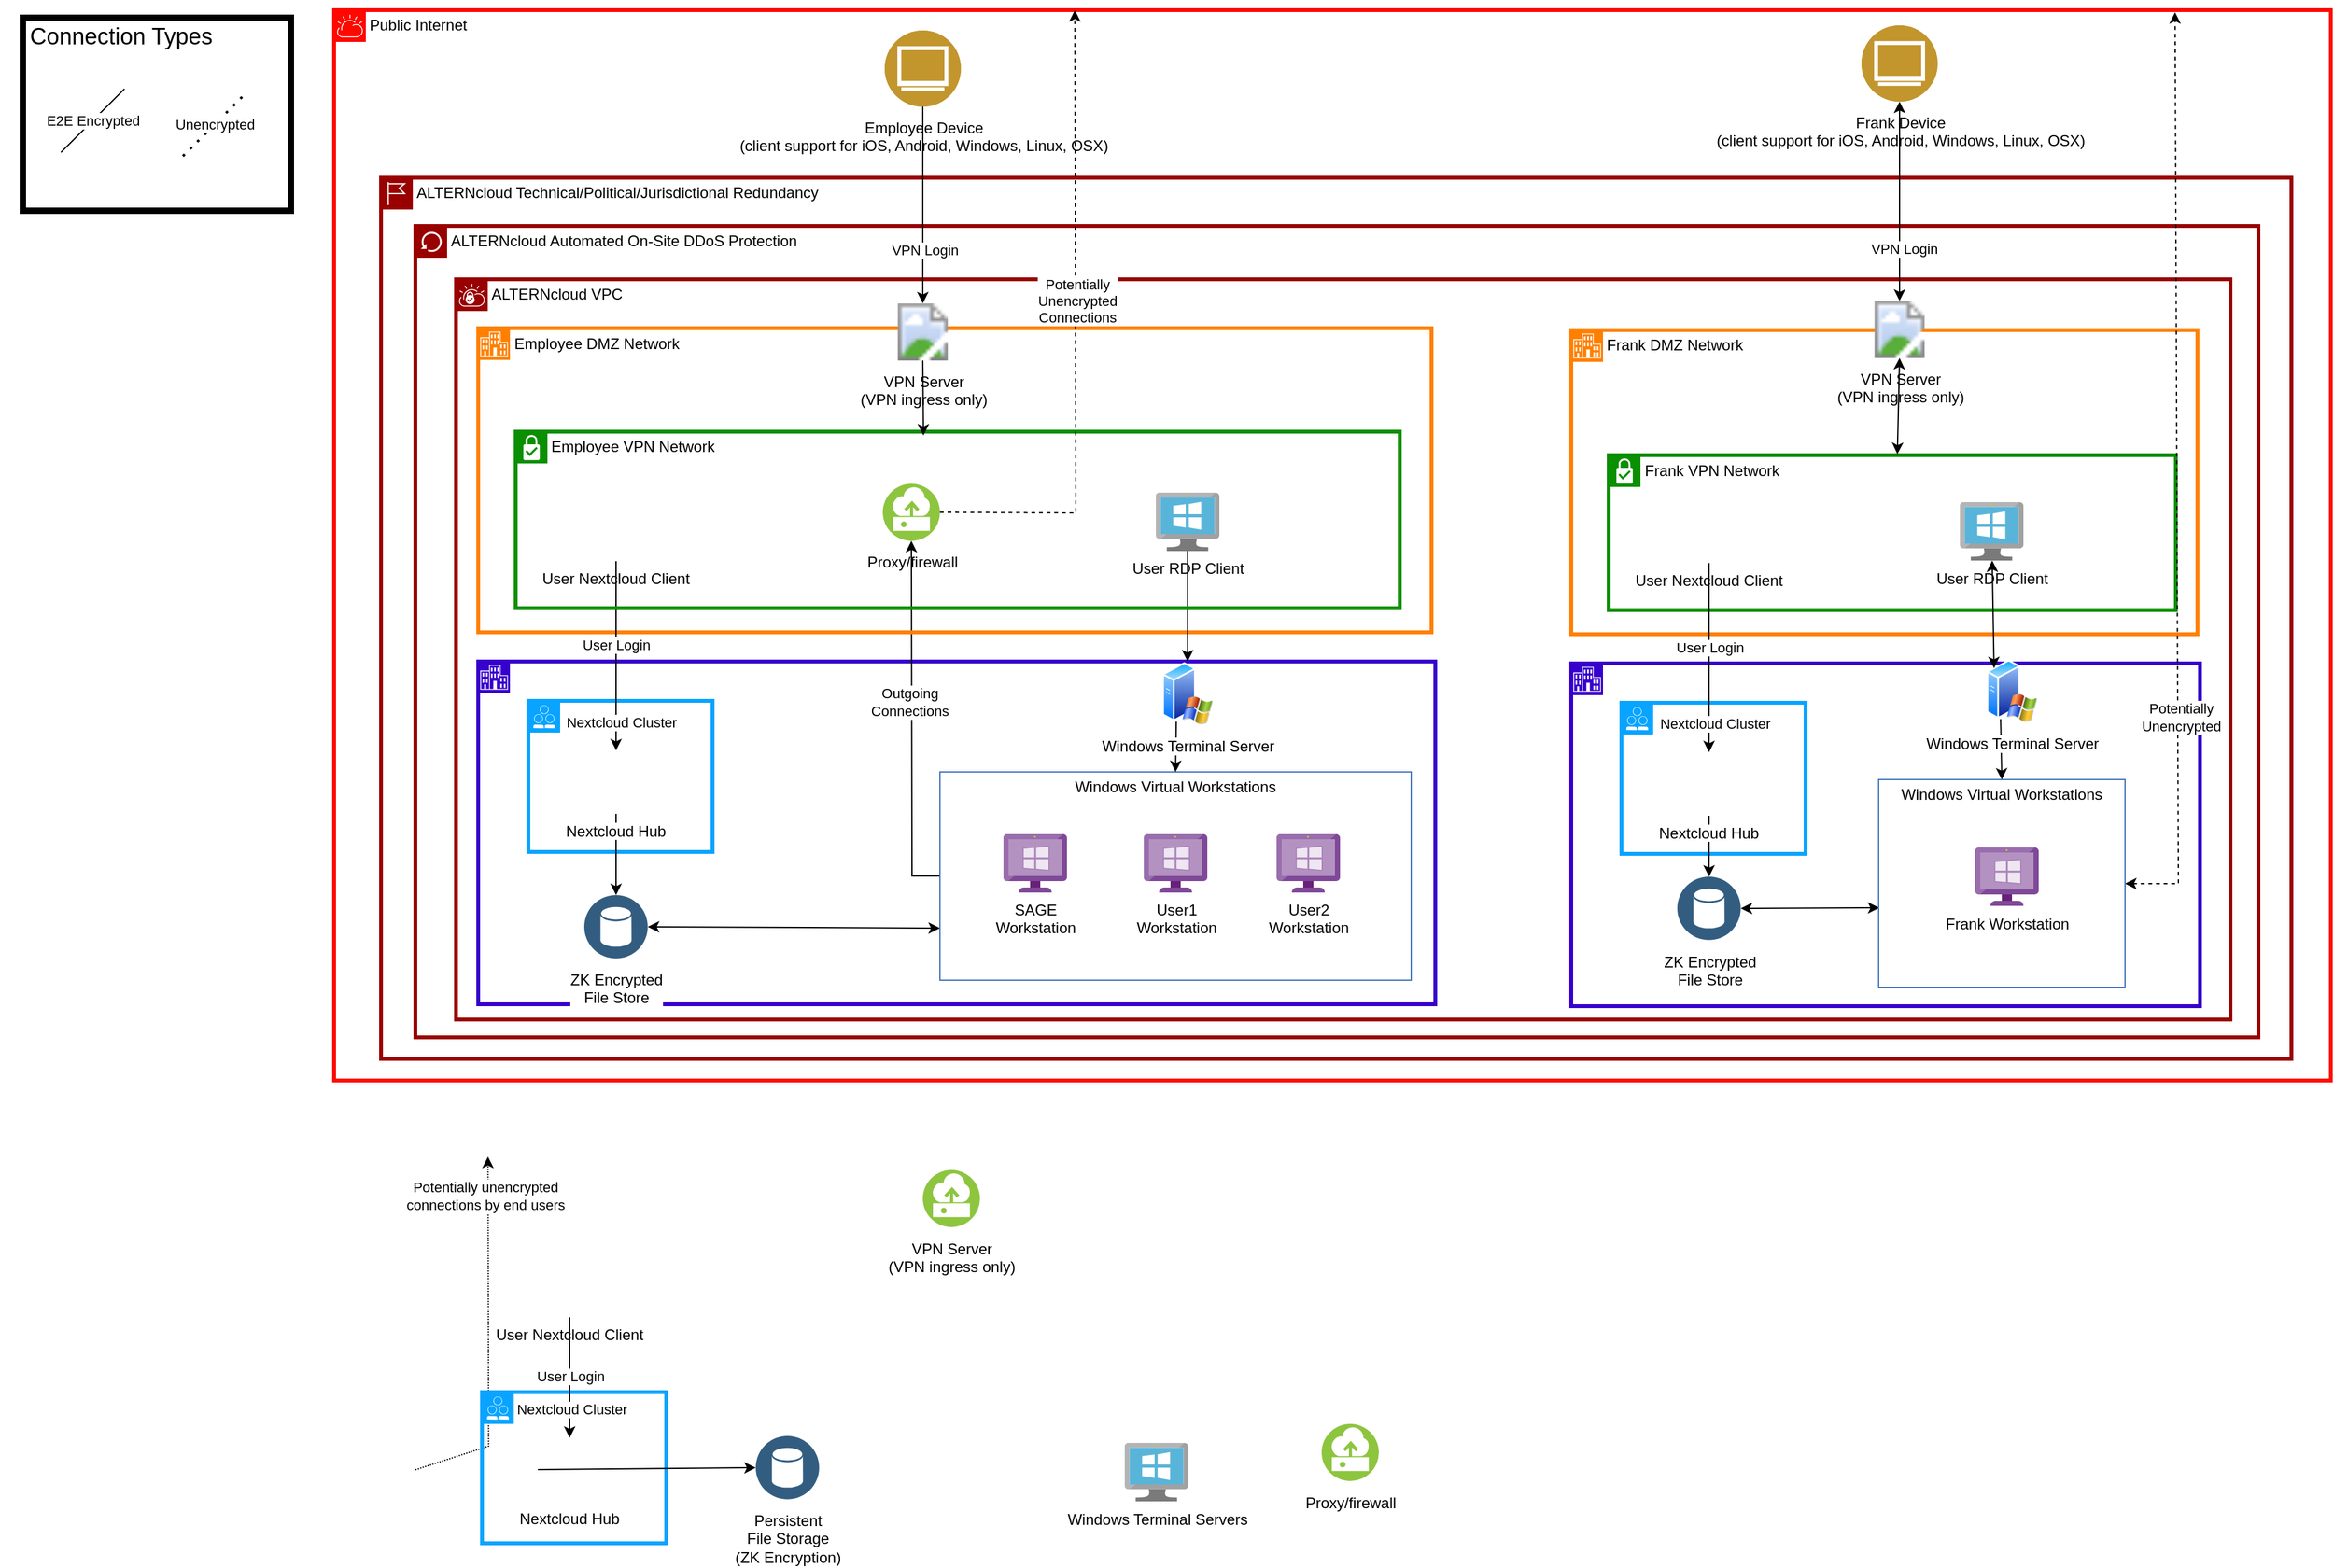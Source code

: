 <mxfile>
    <diagram name="Page-1" id="n5Qb5iA8dRXw3r0Tk5m8">
        <mxGraphModel dx="2808" dy="1309" grid="0" gridSize="10" guides="1" tooltips="1" connect="1" arrows="1" fold="1" page="0" pageScale="1" pageWidth="850" pageHeight="1100" math="0" shadow="0">
            <root>
                <mxCell id="0"/>
                <mxCell id="1" parent="0"/>
                <mxCell id="120" value="Frank DMZ Network" style="shape=mxgraph.ibm.box;prType=enterprise;fontStyle=0;verticalAlign=top;align=left;spacingLeft=32;spacingTop=4;fillColor=none;rounded=0;whiteSpace=wrap;html=1;strokeColor=#FF8000;strokeWidth=3;dashed=0;container=1;spacing=-4;collapsible=0;expand=0;recursiveResize=0;" vertex="1" parent="1">
                    <mxGeometry x="-180" y="44" width="493" height="239.5" as="geometry"/>
                </mxCell>
                <mxCell id="121" value="User Nextcloud Client" style="shape=image;verticalLabelPosition=bottom;labelBackgroundColor=default;verticalAlign=top;aspect=fixed;imageAspect=0;image=https://static-00.iconduck.com/assets.00/nextcloud-icon-512x512-quluhp24.png;" vertex="1" parent="120">
                    <mxGeometry x="83.5" y="133.5" width="50" height="50" as="geometry"/>
                </mxCell>
                <mxCell id="123" value="User RDP Client&lt;br&gt;" style="sketch=0;aspect=fixed;html=1;points=[];align=center;image;fontSize=12;image=img/lib/mscae/VirtualMachineWindows.svg;" vertex="1" parent="120">
                    <mxGeometry x="306" y="135.5" width="50" height="46" as="geometry"/>
                </mxCell>
                <mxCell id="Xi0OJc3CzYUvT2jzZGl6-115" value="Public Internet" style="shape=mxgraph.ibm.box;prType=cloud;fontStyle=0;verticalAlign=top;align=left;spacingLeft=32;spacingTop=4;fillColor=none;rounded=0;whiteSpace=wrap;html=1;strokeColor=#FF0800;strokeWidth=3;dashed=0;container=1;spacing=-4;collapsible=0;expand=0;recursiveResize=0;" parent="1" vertex="1">
                    <mxGeometry x="-1154" y="-208" width="1572" height="843" as="geometry"/>
                </mxCell>
                <mxCell id="Xi0OJc3CzYUvT2jzZGl6-119" value="" style="group" parent="Xi0OJc3CzYUvT2jzZGl6-115" vertex="1" connectable="0">
                    <mxGeometry x="433.5" y="16" width="60" height="60" as="geometry"/>
                </mxCell>
                <mxCell id="Zk3EBVXWUtb9SHXZOmo2-37" value="&lt;font&gt;Employee&amp;nbsp;Device&lt;br&gt;(client support for iOS, Android, Windows, Linux, OSX)&lt;br&gt;&lt;/font&gt;" style="image;aspect=fixed;perimeter=ellipsePerimeter;html=1;align=center;shadow=0;dashed=0;fontColor=default;labelBackgroundColor=none;fontSize=12;spacingTop=3;image=img/lib/ibm/users/device.svg;" parent="Xi0OJc3CzYUvT2jzZGl6-119" vertex="1">
                    <mxGeometry width="60" height="60" as="geometry"/>
                </mxCell>
                <mxCell id="72" value="" style="aspect=fixed;perimeter=ellipsePerimeter;html=1;align=center;shadow=0;dashed=0;fontColor=default;labelBackgroundColor=none;fontSize=12;spacingTop=3;image;image=img/lib/ibm/users/browser.svg;" parent="Xi0OJc3CzYUvT2jzZGl6-119" vertex="1">
                    <mxGeometry width="60" height="60" as="geometry"/>
                </mxCell>
                <mxCell id="135" value="" style="group" vertex="1" connectable="0" parent="Xi0OJc3CzYUvT2jzZGl6-115">
                    <mxGeometry x="1202.5" y="12" width="60" height="60" as="geometry"/>
                </mxCell>
                <mxCell id="136" value="&lt;font&gt;Frank Device&lt;br&gt;(client support for iOS, Android, Windows, Linux, OSX)&lt;br&gt;&lt;/font&gt;" style="image;aspect=fixed;perimeter=ellipsePerimeter;html=1;align=center;shadow=0;dashed=0;fontColor=default;labelBackgroundColor=none;fontSize=12;spacingTop=3;image=img/lib/ibm/users/device.svg;" vertex="1" parent="135">
                    <mxGeometry width="60" height="60" as="geometry"/>
                </mxCell>
                <mxCell id="137" value="" style="aspect=fixed;perimeter=ellipsePerimeter;html=1;align=center;shadow=0;dashed=0;fontColor=default;labelBackgroundColor=none;fontSize=12;spacingTop=3;image;image=img/lib/ibm/users/browser.svg;" vertex="1" parent="135">
                    <mxGeometry width="60" height="60" as="geometry"/>
                </mxCell>
                <mxCell id="Xi0OJc3CzYUvT2jzZGl6-113" value="ALTERNcloud Technical/Political/Jurisdictional Redundancy" style="shape=mxgraph.ibm.box;prType=region;fontStyle=0;verticalAlign=top;align=left;spacingLeft=32;spacingTop=4;fillColor=none;rounded=0;whiteSpace=wrap;html=1;strokeColor=#990000;strokeWidth=3;dashed=0;container=1;spacing=-4;collapsible=0;expand=0;recursiveResize=0;" parent="1" vertex="1">
                    <mxGeometry x="-1117" y="-76" width="1504" height="694" as="geometry"/>
                </mxCell>
                <mxCell id="Xi0OJc3CzYUvT2jzZGl6-114" value="ALTERNcloud Automated On-Site DDoS Protection" style="shape=mxgraph.ibm.box;prType=classic;fontStyle=0;verticalAlign=top;align=left;spacingLeft=32;spacingTop=4;fillColor=none;rounded=0;whiteSpace=wrap;html=1;strokeColor=#990000;strokeWidth=3;dashed=0;container=1;spacing=-4;collapsible=0;expand=0;recursiveResize=0;" parent="Xi0OJc3CzYUvT2jzZGl6-113" vertex="1">
                    <mxGeometry x="27" y="38" width="1451" height="639" as="geometry"/>
                </mxCell>
                <mxCell id="Xi0OJc3CzYUvT2jzZGl6-110" value="ALTERNcloud VPC" style="shape=mxgraph.ibm.box;prType=vpc;fontStyle=0;verticalAlign=top;align=left;spacingLeft=32;spacingTop=4;fillColor=none;rounded=0;whiteSpace=wrap;html=1;strokeColor=#990000;strokeWidth=3;dashed=0;container=1;spacing=-4;collapsible=0;expand=0;recursiveResize=0;" parent="1" vertex="1">
                    <mxGeometry x="-1058" y="4" width="1397" height="583" as="geometry"/>
                </mxCell>
                <mxCell id="95" value="Employee Internal Network" style="shape=mxgraph.ibm.box;prType=enterprise;fontStyle=0;verticalAlign=top;align=left;spacingLeft=32;spacingTop=4;fillColor=none;rounded=0;whiteSpace=wrap;html=1;strokeColor=#3700CC;strokeWidth=3;dashed=0;container=0;spacing=-4;collapsible=0;expand=0;recursiveResize=0;fontColor=#ffffff;" vertex="1" parent="Xi0OJc3CzYUvT2jzZGl6-110">
                    <mxGeometry x="17.5" y="301" width="753.5" height="270" as="geometry"/>
                </mxCell>
                <mxCell id="142" style="edgeStyle=none;html=1;exitX=0;exitY=0.5;exitDx=0;exitDy=0;entryX=0.5;entryY=1;entryDx=0;entryDy=0;rounded=0;" edge="1" parent="Xi0OJc3CzYUvT2jzZGl6-110" source="110" target="Zk3EBVXWUtb9SHXZOmo2-83">
                    <mxGeometry relative="1" as="geometry">
                        <Array as="points">
                            <mxPoint x="359" y="470"/>
                        </Array>
                    </mxGeometry>
                </mxCell>
                <mxCell id="143" value="Outgoing&lt;br&gt;Connections" style="edgeLabel;html=1;align=center;verticalAlign=middle;resizable=0;points=[];" vertex="1" connectable="0" parent="142">
                    <mxGeometry x="0.115" y="2" relative="1" as="geometry">
                        <mxPoint as="offset"/>
                    </mxGeometry>
                </mxCell>
                <mxCell id="146" style="edgeStyle=none;rounded=0;html=1;exitX=0;exitY=0.75;exitDx=0;exitDy=0;entryX=1;entryY=0.5;entryDx=0;entryDy=0;startArrow=classic;startFill=1;" edge="1" parent="Xi0OJc3CzYUvT2jzZGl6-110" source="110" target="21">
                    <mxGeometry relative="1" as="geometry"/>
                </mxCell>
                <mxCell id="110" value="Windows Virtual Workstations" style="fontStyle=0;verticalAlign=top;align=center;spacingTop=-2;fillColor=none;rounded=0;whiteSpace=wrap;html=1;strokeColor=#4376BB;strokeWidth=1;dashed=0;container=1;collapsible=0;expand=0;recursiveResize=0;" vertex="1" parent="Xi0OJc3CzYUvT2jzZGl6-110">
                    <mxGeometry x="381" y="388" width="371" height="164" as="geometry"/>
                </mxCell>
                <mxCell id="111" value="SAGE&lt;br&gt;Workstation" style="sketch=0;aspect=fixed;html=1;points=[];align=center;image;fontSize=12;image=img/lib/mscae/VM_Windows_Non_Azure.svg;strokeColor=#0F5FFF;fillColor=none;" vertex="1" parent="110">
                    <mxGeometry x="50" y="49" width="50" height="46" as="geometry"/>
                </mxCell>
                <mxCell id="113" value="User2&lt;br&gt;Workstation" style="sketch=0;aspect=fixed;html=1;points=[];align=center;image;fontSize=12;image=img/lib/mscae/VM_Windows_Non_Azure.svg;strokeColor=#0F5FFF;fillColor=none;" vertex="1" parent="110">
                    <mxGeometry x="265" y="49" width="50" height="46" as="geometry"/>
                </mxCell>
                <mxCell id="112" value="User1&lt;br&gt;Workstation" style="sketch=0;aspect=fixed;html=1;points=[];align=center;image;fontSize=12;image=img/lib/mscae/VM_Windows_Non_Azure.svg;strokeColor=#0F5FFF;fillColor=none;" vertex="1" parent="110">
                    <mxGeometry x="160.5" y="49" width="50" height="46" as="geometry"/>
                </mxCell>
                <mxCell id="Xi0OJc3CzYUvT2jzZGl6-96" value="Employee DMZ Network" style="shape=mxgraph.ibm.box;prType=enterprise;fontStyle=0;verticalAlign=top;align=left;spacingLeft=32;spacingTop=4;fillColor=none;rounded=0;whiteSpace=wrap;html=1;strokeColor=#FF8000;strokeWidth=3;dashed=0;container=1;spacing=-4;collapsible=0;expand=0;recursiveResize=0;" parent="Xi0OJc3CzYUvT2jzZGl6-110" vertex="1">
                    <mxGeometry x="17.5" y="38.5" width="750.5" height="239.5" as="geometry"/>
                </mxCell>
                <mxCell id="Zk3EBVXWUtb9SHXZOmo2-38" value="User Nextcloud Client" style="shape=image;verticalLabelPosition=bottom;labelBackgroundColor=default;verticalAlign=top;aspect=fixed;imageAspect=0;image=https://static-00.iconduck.com/assets.00/nextcloud-icon-512x512-quluhp24.png;" parent="Xi0OJc3CzYUvT2jzZGl6-96" vertex="1">
                    <mxGeometry x="83.5" y="133.5" width="50" height="50" as="geometry"/>
                </mxCell>
                <mxCell id="77" value="User RDP Client&lt;br&gt;" style="sketch=0;aspect=fixed;html=1;points=[];align=center;image;fontSize=12;image=img/lib/mscae/VirtualMachineWindows.svg;" vertex="1" parent="Xi0OJc3CzYUvT2jzZGl6-96">
                    <mxGeometry x="533.5" y="129.5" width="50" height="46" as="geometry"/>
                </mxCell>
                <mxCell id="Zk3EBVXWUtb9SHXZOmo2-83" value="&lt;font&gt;Proxy/firewall&lt;/font&gt;" style="image;aspect=fixed;perimeter=ellipsePerimeter;html=1;align=center;shadow=0;dashed=0;fontColor=default;labelBackgroundColor=none;fontSize=12;spacingTop=3;image=img/lib/ibm/vpc/Instance.svg;" parent="Xi0OJc3CzYUvT2jzZGl6-96" vertex="1">
                    <mxGeometry x="318.5" y="122.5" width="45" height="45" as="geometry"/>
                </mxCell>
                <mxCell id="114" style="edgeStyle=none;html=1;exitX=0.25;exitY=1;exitDx=0;exitDy=0;entryX=0.5;entryY=0;entryDx=0;entryDy=0;" edge="1" parent="Xi0OJc3CzYUvT2jzZGl6-110" source="91" target="110">
                    <mxGeometry relative="1" as="geometry"/>
                </mxCell>
                <mxCell id="91" value="Windows Terminal Server" style="aspect=fixed;perimeter=ellipsePerimeter;html=1;align=center;shadow=0;dashed=0;spacingTop=3;image;image=img/lib/active_directory/windows_server_2.svg;strokeColor=#0F5FFF;" vertex="1" parent="Xi0OJc3CzYUvT2jzZGl6-110">
                    <mxGeometry x="556" y="301" width="40" height="50" as="geometry"/>
                </mxCell>
                <mxCell id="Xi0OJc3CzYUvT2jzZGl6-99" value="" style="shape=mxgraph.ibm.box;prType=public;fontStyle=0;verticalAlign=top;align=left;spacingLeft=32;spacingTop=4;fillColor=none;rounded=0;whiteSpace=wrap;html=1;strokeColor=#08A4FF;strokeWidth=3;dashed=0;container=1;spacing=-4;collapsible=0;expand=0;recursiveResize=0;" parent="Xi0OJc3CzYUvT2jzZGl6-110" vertex="1">
                    <mxGeometry x="57" y="332" width="145" height="119" as="geometry"/>
                </mxCell>
                <mxCell id="21" value="&lt;font&gt;ZK Encrypted&lt;br&gt;File Store&lt;br&gt;&lt;/font&gt;" style="aspect=fixed;perimeter=ellipsePerimeter;html=1;align=center;shadow=0;dashed=0;fontColor=default;labelBackgroundColor=none;fontSize=12;spacingTop=3;image;image=img/lib/ibm/data/data_services.svg;" parent="Xi0OJc3CzYUvT2jzZGl6-110" vertex="1">
                    <mxGeometry x="101" y="485" width="50" height="50" as="geometry"/>
                </mxCell>
                <mxCell id="44" style="edgeStyle=none;html=1;exitX=0.5;exitY=1;exitDx=0;exitDy=0;fontSize=12;fontColor=#FFFFFF;rounded=0;entryX=0.5;entryY=0;entryDx=0;entryDy=0;" parent="Xi0OJc3CzYUvT2jzZGl6-110" source="Zk3EBVXWUtb9SHXZOmo2-63" target="21" edge="1">
                    <mxGeometry relative="1" as="geometry">
                        <mxPoint x="277" y="488" as="targetPoint"/>
                    </mxGeometry>
                </mxCell>
                <mxCell id="Zk3EBVXWUtb9SHXZOmo2-63" value="Nextcloud Hub" style="shape=image;verticalLabelPosition=bottom;labelBackgroundColor=default;verticalAlign=top;aspect=fixed;imageAspect=0;image=https://static-00.iconduck.com/assets.00/nextcloud-icon-512x512-quluhp24.png;" parent="Xi0OJc3CzYUvT2jzZGl6-110" vertex="1">
                    <mxGeometry x="101" y="371" width="50" height="50" as="geometry"/>
                </mxCell>
                <mxCell id="Zk3EBVXWUtb9SHXZOmo2-94" style="edgeStyle=orthogonalEdgeStyle;rounded=0;orthogonalLoop=1;jettySize=auto;html=1;exitX=0.5;exitY=1;exitDx=0;exitDy=0;entryX=0.5;entryY=0;entryDx=0;entryDy=0;" parent="Xi0OJc3CzYUvT2jzZGl6-110" source="Zk3EBVXWUtb9SHXZOmo2-38" target="Zk3EBVXWUtb9SHXZOmo2-63" edge="1">
                    <mxGeometry relative="1" as="geometry"/>
                </mxCell>
                <mxCell id="3-xjpAz8GASwxe2ccpQj-71" value="User Login" style="edgeLabel;html=1;align=center;verticalAlign=middle;resizable=0;points=[];" parent="Zk3EBVXWUtb9SHXZOmo2-94" vertex="1" connectable="0">
                    <mxGeometry x="0.205" y="1" relative="1" as="geometry">
                        <mxPoint x="-1" y="-24" as="offset"/>
                    </mxGeometry>
                </mxCell>
                <mxCell id="Xi0OJc3CzYUvT2jzZGl6-94" value="Nextcloud Cluster" style="edgeLabel;html=1;align=center;verticalAlign=middle;resizable=0;points=[];" parent="Zk3EBVXWUtb9SHXZOmo2-94" vertex="1" connectable="0">
                    <mxGeometry x="0.766" y="2" relative="1" as="geometry">
                        <mxPoint x="2" y="-5" as="offset"/>
                    </mxGeometry>
                </mxCell>
                <mxCell id="Zk3EBVXWUtb9SHXZOmo2-47" value="&lt;font&gt;VPN Server&lt;br&gt;(VPN ingress only)&lt;br&gt;&lt;/font&gt;" style="image;aspect=fixed;perimeter=ellipsePerimeter;html=1;align=center;shadow=0;dashed=0;fontColor=default;labelBackgroundColor=none;fontSize=12;spacingTop=3;image=https://static-00.iconduck.com/assets.00/wireguard-icon-2048x2048-6w5jtt33.png;" parent="Xi0OJc3CzYUvT2jzZGl6-110" vertex="1">
                    <mxGeometry x="345" y="19" width="45" height="45" as="geometry"/>
                </mxCell>
                <mxCell id="122" value="&lt;font&gt;VPN Server&lt;br&gt;(VPN ingress only)&lt;br&gt;&lt;/font&gt;" style="image;aspect=fixed;perimeter=ellipsePerimeter;html=1;align=center;shadow=0;dashed=0;fontColor=default;labelBackgroundColor=none;fontSize=12;spacingTop=3;image=https://static-00.iconduck.com/assets.00/wireguard-icon-2048x2048-6w5jtt33.png;" vertex="1" parent="Xi0OJc3CzYUvT2jzZGl6-110">
                    <mxGeometry x="1114" y="17" width="45" height="45" as="geometry"/>
                </mxCell>
                <mxCell id="141" style="edgeStyle=none;html=1;entryX=0.5;entryY=0;entryDx=0;entryDy=0;" edge="1" parent="Xi0OJc3CzYUvT2jzZGl6-110" source="77" target="91">
                    <mxGeometry relative="1" as="geometry"/>
                </mxCell>
                <mxCell id="134" value="Frank VPN Network" style="shape=mxgraph.ibm.box;prType=subnet;fontStyle=0;verticalAlign=top;align=left;spacingLeft=32;spacingTop=4;fillColor=none;rounded=0;whiteSpace=wrap;html=1;strokeColor=#0A8F00;strokeWidth=3;dashed=0;container=0;spacing=-4;collapsible=0;expand=0;recursiveResize=0;" vertex="1" parent="1">
                    <mxGeometry x="-150.5" y="142.5" width="446.5" height="122" as="geometry"/>
                </mxCell>
                <mxCell id="Xi0OJc3CzYUvT2jzZGl6-103" value="Employee VPN Network" style="shape=mxgraph.ibm.box;prType=subnet;fontStyle=0;verticalAlign=top;align=left;spacingLeft=32;spacingTop=4;fillColor=none;rounded=0;whiteSpace=wrap;html=1;strokeColor=#0A8F00;strokeWidth=3;dashed=0;container=0;spacing=-4;collapsible=0;expand=0;recursiveResize=0;" parent="1" vertex="1">
                    <mxGeometry x="-1011" y="124" width="696" height="139" as="geometry"/>
                </mxCell>
                <mxCell id="13" style="edgeStyle=none;html=1;exitX=1;exitY=0.5;exitDx=0;exitDy=0;entryX=0;entryY=0.5;entryDx=0;entryDy=0;rounded=0;" parent="1" target="Zk3EBVXWUtb9SHXZOmo2-10" edge="1">
                    <mxGeometry relative="1" as="geometry">
                        <mxPoint x="-257.0" y="293.5" as="sourcePoint"/>
                    </mxGeometry>
                </mxCell>
                <mxCell id="Xi0OJc3CzYUvT2jzZGl6-125" style="rounded=0;orthogonalLoop=1;jettySize=auto;html=1;exitX=1;exitY=0;exitDx=0;exitDy=0;entryX=0.927;entryY=0;entryDx=0;entryDy=0;entryPerimeter=0;dashed=1;dashPattern=1 1;" parent="1" edge="1">
                    <mxGeometry relative="1" as="geometry">
                        <Array as="points">
                            <mxPoint x="-1032.34" y="923"/>
                        </Array>
                        <mxPoint x="-1090.001" y="941.661" as="sourcePoint"/>
                        <mxPoint x="-1032.83" y="695" as="targetPoint"/>
                    </mxGeometry>
                </mxCell>
                <mxCell id="Xi0OJc3CzYUvT2jzZGl6-126" value="Potentially unencrypted&lt;br&gt;connections by end users" style="edgeLabel;html=1;align=center;verticalAlign=middle;resizable=0;points=[];" parent="Xi0OJc3CzYUvT2jzZGl6-125" vertex="1" connectable="0">
                    <mxGeometry x="0.785" y="2" relative="1" as="geometry">
                        <mxPoint as="offset"/>
                    </mxGeometry>
                </mxCell>
                <mxCell id="Xi0OJc3CzYUvT2jzZGl6-109" value="" style="group" parent="1" vertex="1" connectable="0">
                    <mxGeometry x="-1417" y="-202" width="229" height="152" as="geometry"/>
                </mxCell>
                <mxCell id="Xi0OJc3CzYUvT2jzZGl6-104" value="" style="rounded=0;whiteSpace=wrap;html=1;strokeWidth=5;movable=1;resizable=1;rotatable=1;deletable=1;editable=1;locked=0;connectable=1;" parent="Xi0OJc3CzYUvT2jzZGl6-109" vertex="1">
                    <mxGeometry x="18" width="211" height="152" as="geometry"/>
                </mxCell>
                <mxCell id="Xi0OJc3CzYUvT2jzZGl6-105" value="Connection Types" style="text;html=1;strokeColor=none;fillColor=none;align=center;verticalAlign=middle;whiteSpace=wrap;rounded=0;fontSize=18;movable=1;resizable=1;rotatable=1;deletable=1;editable=1;locked=0;connectable=1;" parent="Xi0OJc3CzYUvT2jzZGl6-109" vertex="1">
                    <mxGeometry width="191" height="30" as="geometry"/>
                </mxCell>
                <mxCell id="Xi0OJc3CzYUvT2jzZGl6-106" value="E2E Encrypted" style="endArrow=none;html=1;rounded=0;endFill=0;movable=1;resizable=1;rotatable=1;deletable=1;editable=1;locked=0;connectable=1;" parent="Xi0OJc3CzYUvT2jzZGl6-109" edge="1">
                    <mxGeometry width="50" height="50" relative="1" as="geometry">
                        <mxPoint x="48" y="106" as="sourcePoint"/>
                        <mxPoint x="98" y="56" as="targetPoint"/>
                    </mxGeometry>
                </mxCell>
                <mxCell id="Xi0OJc3CzYUvT2jzZGl6-108" value="Unencrypted" style="endArrow=none;dashed=1;html=1;dashPattern=1 3;strokeWidth=2;rounded=0;movable=1;resizable=1;rotatable=1;deletable=1;editable=1;locked=0;connectable=1;" parent="Xi0OJc3CzYUvT2jzZGl6-109" edge="1">
                    <mxGeometry width="50" height="50" relative="1" as="geometry">
                        <mxPoint x="144" y="109" as="sourcePoint"/>
                        <mxPoint x="194" y="59" as="targetPoint"/>
                    </mxGeometry>
                </mxCell>
                <mxCell id="96" value="&lt;font&gt;Proxy/firewall&lt;/font&gt;" style="image;aspect=fixed;perimeter=ellipsePerimeter;html=1;align=center;shadow=0;dashed=0;fontColor=default;labelBackgroundColor=none;fontSize=12;spacingTop=3;image=img/lib/ibm/vpc/Instance.svg;" vertex="1" parent="1">
                    <mxGeometry x="-376.5" y="905.5" width="45" height="45" as="geometry"/>
                </mxCell>
                <mxCell id="97" value="" style="shape=mxgraph.ibm.box;prType=public;fontStyle=0;verticalAlign=top;align=left;spacingLeft=32;spacingTop=4;fillColor=none;rounded=0;whiteSpace=wrap;html=1;strokeColor=#08A4FF;strokeWidth=3;dashed=0;container=1;spacing=-4;collapsible=0;expand=0;recursiveResize=0;" vertex="1" parent="1">
                    <mxGeometry x="-1037.5" y="880.5" width="145" height="119" as="geometry"/>
                </mxCell>
                <mxCell id="98" value="&lt;font&gt;Persistent&lt;br&gt;File Storage&lt;br&gt;(ZK Encryption)&lt;br&gt;&lt;/font&gt;" style="aspect=fixed;perimeter=ellipsePerimeter;html=1;align=center;shadow=0;dashed=0;fontColor=default;labelBackgroundColor=none;fontSize=12;spacingTop=3;image;image=img/lib/ibm/data/data_services.svg;" vertex="1" parent="1">
                    <mxGeometry x="-822" y="915" width="50" height="50" as="geometry"/>
                </mxCell>
                <mxCell id="99" style="edgeStyle=none;html=1;exitX=0;exitY=0.5;exitDx=0;exitDy=0;fontSize=12;fontColor=#FFFFFF;rounded=0;entryX=0;entryY=0.5;entryDx=0;entryDy=0;" edge="1" parent="1" source="100" target="98">
                    <mxGeometry relative="1" as="geometry">
                        <mxPoint x="-817.5" y="941.5" as="targetPoint"/>
                    </mxGeometry>
                </mxCell>
                <mxCell id="100" value="Nextcloud Hub" style="shape=image;verticalLabelPosition=bottom;labelBackgroundColor=default;verticalAlign=top;aspect=fixed;imageAspect=0;image=https://static-00.iconduck.com/assets.00/nextcloud-icon-512x512-quluhp24.png;" vertex="1" parent="1">
                    <mxGeometry x="-993.5" y="916.5" width="50" height="50" as="geometry"/>
                </mxCell>
                <mxCell id="101" value="User Nextcloud Client" style="shape=image;verticalLabelPosition=bottom;labelBackgroundColor=default;verticalAlign=top;aspect=fixed;imageAspect=0;image=https://static-00.iconduck.com/assets.00/nextcloud-icon-512x512-quluhp24.png;" vertex="1" parent="1">
                    <mxGeometry x="-993.5" y="771.5" width="50" height="50" as="geometry"/>
                </mxCell>
                <mxCell id="102" style="edgeStyle=orthogonalEdgeStyle;rounded=0;orthogonalLoop=1;jettySize=auto;html=1;exitX=0.5;exitY=1;exitDx=0;exitDy=0;entryX=0.5;entryY=0;entryDx=0;entryDy=0;" edge="1" parent="1" source="101" target="100">
                    <mxGeometry relative="1" as="geometry"/>
                </mxCell>
                <mxCell id="103" value="User Login" style="edgeLabel;html=1;align=center;verticalAlign=middle;resizable=0;points=[];" vertex="1" connectable="0" parent="102">
                    <mxGeometry x="0.205" y="1" relative="1" as="geometry">
                        <mxPoint x="-1" y="-11" as="offset"/>
                    </mxGeometry>
                </mxCell>
                <mxCell id="104" value="Nextcloud Cluster" style="edgeLabel;html=1;align=center;verticalAlign=middle;resizable=0;points=[];" vertex="1" connectable="0" parent="102">
                    <mxGeometry x="0.766" y="2" relative="1" as="geometry">
                        <mxPoint x="-1" y="-12" as="offset"/>
                    </mxGeometry>
                </mxCell>
                <mxCell id="105" value="&lt;font&gt;VPN Server&lt;br&gt;(VPN ingress only)&lt;br&gt;&lt;/font&gt;" style="image;aspect=fixed;perimeter=ellipsePerimeter;html=1;align=center;shadow=0;dashed=0;fontColor=default;labelBackgroundColor=none;fontSize=12;spacingTop=3;image=img/lib/ibm/vpc/Instance.svg;" vertex="1" parent="1">
                    <mxGeometry x="-690.5" y="705.5" width="45" height="45" as="geometry"/>
                </mxCell>
                <mxCell id="106" value="Windows Terminal Servers" style="sketch=0;aspect=fixed;html=1;points=[];align=center;image;fontSize=12;image=img/lib/mscae/VirtualMachineWindows.svg;" vertex="1" parent="1">
                    <mxGeometry x="-531.5" y="920.5" width="50" height="46" as="geometry"/>
                </mxCell>
                <mxCell id="115" value="Internal Network" style="shape=mxgraph.ibm.box;prType=enterprise;fontStyle=0;verticalAlign=top;align=left;spacingLeft=32;spacingTop=4;fillColor=none;rounded=0;whiteSpace=wrap;html=1;strokeColor=#3700CC;strokeWidth=3;dashed=0;container=0;spacing=-4;collapsible=0;expand=0;recursiveResize=0;fontColor=#ffffff;" vertex="1" parent="1">
                    <mxGeometry x="-180" y="306.5" width="495" height="270" as="geometry"/>
                </mxCell>
                <mxCell id="152" style="edgeStyle=none;rounded=0;html=1;exitX=0.003;exitY=0.616;exitDx=0;exitDy=0;entryX=1;entryY=0.5;entryDx=0;entryDy=0;startArrow=classic;startFill=1;exitPerimeter=0;" edge="1" parent="1" source="116" target="127">
                    <mxGeometry relative="1" as="geometry"/>
                </mxCell>
                <mxCell id="153" style="edgeStyle=none;rounded=0;html=1;exitX=1;exitY=0.5;exitDx=0;exitDy=0;startArrow=classic;startFill=1;entryX=0.922;entryY=0.002;entryDx=0;entryDy=0;entryPerimeter=0;dashed=1;" edge="1" parent="1" source="116" target="Xi0OJc3CzYUvT2jzZGl6-115">
                    <mxGeometry relative="1" as="geometry">
                        <mxPoint x="310" y="-210.333" as="targetPoint"/>
                        <Array as="points">
                            <mxPoint x="298" y="480"/>
                        </Array>
                    </mxGeometry>
                </mxCell>
                <mxCell id="154" value="Potentially&lt;br&gt;Unencrypted" style="edgeLabel;html=1;align=center;verticalAlign=middle;resizable=0;points=[];" vertex="1" connectable="0" parent="153">
                    <mxGeometry x="-0.523" y="-2" relative="1" as="geometry">
                        <mxPoint as="offset"/>
                    </mxGeometry>
                </mxCell>
                <mxCell id="116" value="Windows Virtual Workstations" style="fontStyle=0;verticalAlign=top;align=center;spacingTop=-2;fillColor=none;rounded=0;whiteSpace=wrap;html=1;strokeColor=#4376BB;strokeWidth=1;dashed=0;container=1;collapsible=0;expand=0;recursiveResize=0;" vertex="1" parent="1">
                    <mxGeometry x="62" y="398" width="194" height="164" as="geometry"/>
                </mxCell>
                <mxCell id="119" value="Frank Workstation" style="sketch=0;aspect=fixed;html=1;points=[];align=center;image;fontSize=12;image=img/lib/mscae/VM_Windows_Non_Azure.svg;strokeColor=#0F5FFF;fillColor=none;" vertex="1" parent="116">
                    <mxGeometry x="76" y="53.5" width="50" height="46" as="geometry"/>
                </mxCell>
                <mxCell id="124" style="edgeStyle=none;html=1;exitX=0.25;exitY=1;exitDx=0;exitDy=0;entryX=0.5;entryY=0;entryDx=0;entryDy=0;" edge="1" parent="1" source="125" target="116">
                    <mxGeometry relative="1" as="geometry"/>
                </mxCell>
                <mxCell id="125" value="Windows Terminal Server" style="aspect=fixed;perimeter=ellipsePerimeter;html=1;align=center;shadow=0;dashed=0;spacingTop=3;image;image=img/lib/active_directory/windows_server_2.svg;strokeColor=#0F5FFF;" vertex="1" parent="1">
                    <mxGeometry x="147" y="303" width="40" height="50" as="geometry"/>
                </mxCell>
                <mxCell id="126" value="" style="shape=mxgraph.ibm.box;prType=public;fontStyle=0;verticalAlign=top;align=left;spacingLeft=32;spacingTop=4;fillColor=none;rounded=0;whiteSpace=wrap;html=1;strokeColor=#08A4FF;strokeWidth=3;dashed=0;container=1;spacing=-4;collapsible=0;expand=0;recursiveResize=0;" vertex="1" parent="1">
                    <mxGeometry x="-140.5" y="337.5" width="145" height="119" as="geometry"/>
                </mxCell>
                <mxCell id="127" value="&lt;font&gt;ZK Encrypted&lt;br&gt;File Store&lt;br&gt;&lt;/font&gt;" style="aspect=fixed;perimeter=ellipsePerimeter;html=1;align=center;shadow=0;dashed=0;fontColor=default;labelBackgroundColor=none;fontSize=12;spacingTop=3;image;image=img/lib/ibm/data/data_services.svg;" vertex="1" parent="1">
                    <mxGeometry x="-96.5" y="474.5" width="50" height="50" as="geometry"/>
                </mxCell>
                <mxCell id="128" style="edgeStyle=none;html=1;exitX=0.5;exitY=1;exitDx=0;exitDy=0;fontSize=12;fontColor=#FFFFFF;rounded=0;entryX=0.5;entryY=0;entryDx=0;entryDy=0;" edge="1" parent="1" source="129" target="127">
                    <mxGeometry relative="1" as="geometry">
                        <mxPoint x="1137.5" y="489.5" as="targetPoint"/>
                    </mxGeometry>
                </mxCell>
                <mxCell id="129" value="Nextcloud Hub" style="shape=image;verticalLabelPosition=bottom;labelBackgroundColor=default;verticalAlign=top;aspect=fixed;imageAspect=0;image=https://static-00.iconduck.com/assets.00/nextcloud-icon-512x512-quluhp24.png;" vertex="1" parent="1">
                    <mxGeometry x="-96.5" y="376.5" width="50" height="50" as="geometry"/>
                </mxCell>
                <mxCell id="130" style="edgeStyle=orthogonalEdgeStyle;rounded=0;orthogonalLoop=1;jettySize=auto;html=1;exitX=0.5;exitY=1;exitDx=0;exitDy=0;entryX=0.5;entryY=0;entryDx=0;entryDy=0;" edge="1" parent="1" source="121" target="129">
                    <mxGeometry relative="1" as="geometry"/>
                </mxCell>
                <mxCell id="131" value="User Login" style="edgeLabel;html=1;align=center;verticalAlign=middle;resizable=0;points=[];" vertex="1" connectable="0" parent="130">
                    <mxGeometry x="0.205" y="1" relative="1" as="geometry">
                        <mxPoint x="-1" y="-24" as="offset"/>
                    </mxGeometry>
                </mxCell>
                <mxCell id="132" value="Nextcloud Cluster" style="edgeLabel;html=1;align=center;verticalAlign=middle;resizable=0;points=[];" vertex="1" connectable="0" parent="130">
                    <mxGeometry x="0.766" y="2" relative="1" as="geometry">
                        <mxPoint x="2" y="-5" as="offset"/>
                    </mxGeometry>
                </mxCell>
                <mxCell id="138" style="edgeStyle=none;html=1;exitX=0.5;exitY=1;exitDx=0;exitDy=0;entryX=0.5;entryY=0;entryDx=0;entryDy=0;" edge="1" parent="1" source="72" target="Zk3EBVXWUtb9SHXZOmo2-47">
                    <mxGeometry relative="1" as="geometry"/>
                </mxCell>
                <mxCell id="139" value="VPN Login" style="edgeLabel;html=1;align=center;verticalAlign=middle;resizable=0;points=[];" vertex="1" connectable="0" parent="138">
                    <mxGeometry x="0.467" y="1" relative="1" as="geometry">
                        <mxPoint y="-1" as="offset"/>
                    </mxGeometry>
                </mxCell>
                <mxCell id="140" style="edgeStyle=none;html=1;exitX=0.5;exitY=1;exitDx=0;exitDy=0;" edge="1" parent="1" source="Zk3EBVXWUtb9SHXZOmo2-47">
                    <mxGeometry relative="1" as="geometry">
                        <mxPoint x="-690" y="127" as="targetPoint"/>
                    </mxGeometry>
                </mxCell>
                <mxCell id="144" style="edgeStyle=none;rounded=0;html=1;exitX=1;exitY=0.5;exitDx=0;exitDy=0;entryX=0.371;entryY=0;entryDx=0;entryDy=0;entryPerimeter=0;dashed=1;" edge="1" parent="1" source="Zk3EBVXWUtb9SHXZOmo2-83" target="Xi0OJc3CzYUvT2jzZGl6-115">
                    <mxGeometry relative="1" as="geometry">
                        <Array as="points">
                            <mxPoint x="-570" y="188"/>
                        </Array>
                    </mxGeometry>
                </mxCell>
                <mxCell id="145" value="Potentially&lt;br&gt;Unencrypted&lt;br&gt;Connections" style="edgeLabel;html=1;align=center;verticalAlign=middle;resizable=0;points=[];" vertex="1" connectable="0" parent="144">
                    <mxGeometry x="0.092" y="-1" relative="1" as="geometry">
                        <mxPoint as="offset"/>
                    </mxGeometry>
                </mxCell>
                <mxCell id="148" style="edgeStyle=none;rounded=0;html=1;exitX=0.5;exitY=1;exitDx=0;exitDy=0;entryX=0.5;entryY=0;entryDx=0;entryDy=0;startArrow=classic;startFill=1;" edge="1" parent="1" source="137" target="122">
                    <mxGeometry relative="1" as="geometry"/>
                </mxCell>
                <mxCell id="149" value="VPN Login" style="edgeLabel;html=1;align=center;verticalAlign=middle;resizable=0;points=[];" vertex="1" connectable="0" parent="148">
                    <mxGeometry x="0.462" y="3" relative="1" as="geometry">
                        <mxPoint y="1" as="offset"/>
                    </mxGeometry>
                </mxCell>
                <mxCell id="150" style="edgeStyle=none;rounded=0;html=1;exitX=0.5;exitY=1;exitDx=0;exitDy=0;entryX=0.509;entryY=-0.007;entryDx=0;entryDy=0;entryPerimeter=0;startArrow=classic;startFill=1;" edge="1" parent="1" source="122" target="134">
                    <mxGeometry relative="1" as="geometry"/>
                </mxCell>
                <mxCell id="151" style="edgeStyle=none;rounded=0;html=1;entryX=0;entryY=0;entryDx=0;entryDy=0;startArrow=classic;startFill=1;" edge="1" parent="1" source="123" target="125">
                    <mxGeometry relative="1" as="geometry"/>
                </mxCell>
            </root>
        </mxGraphModel>
    </diagram>
</mxfile>